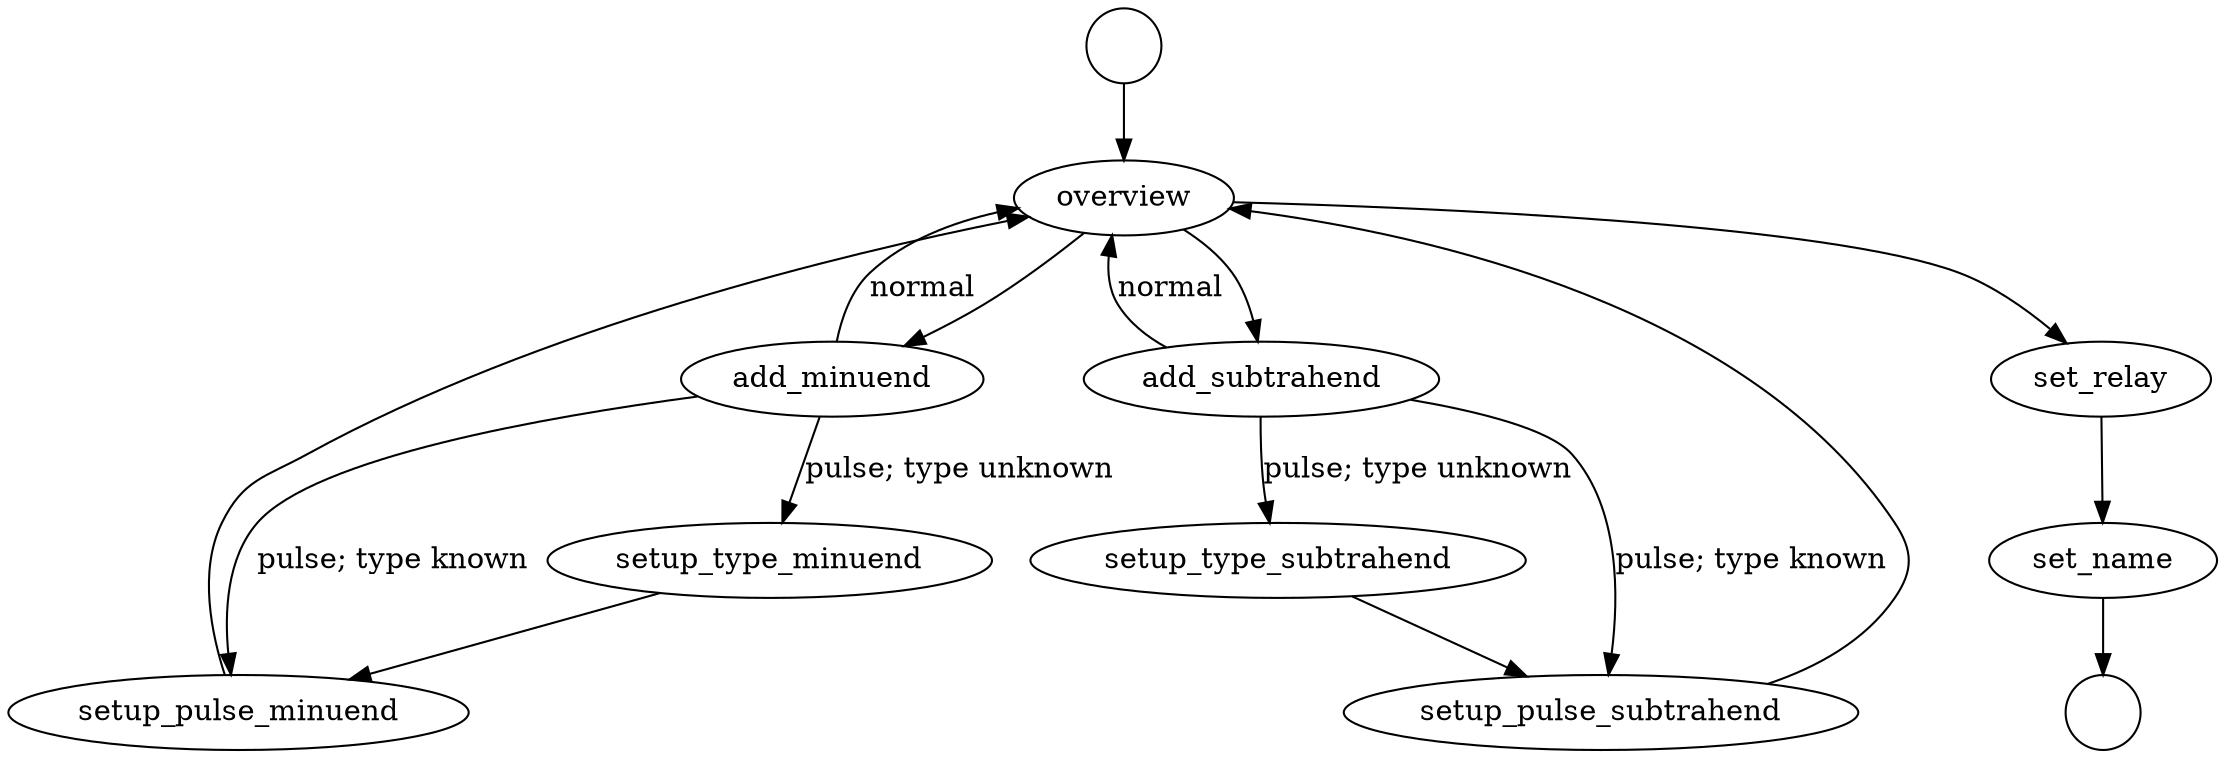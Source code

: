 digraph basiccalculation {
        start[shape=circle, label=""];
        done[shape=circle, label=""];
        start -> overview;

        overview -> add_minuend;
        add_minuend -> overview [label="normal"];
        add_minuend -> setup_type_minuend [label="pulse; type unknown"];
        add_minuend -> setup_pulse_minuend [label="pulse; type known"];
        setup_type_minuend -> setup_pulse_minuend;
        setup_pulse_minuend -> overview;

        overview -> add_subtrahend;
        add_subtrahend -> overview [label="normal"];
        add_subtrahend -> setup_type_subtrahend [label="pulse; type unknown"];
        add_subtrahend -> setup_pulse_subtrahend [label="pulse; type known"];
        setup_type_subtrahend -> setup_pulse_subtrahend;
        setup_pulse_subtrahend -> overview;

        overview -> set_relay;
        set_relay -> set_name;

        set_name -> done;
}
